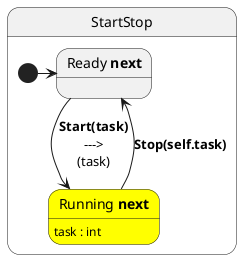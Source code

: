 @startuml
state StartStop{
  [*] -> Ready
  state "Ready **next**" as Ready
  state "Running **next**" as Running #yellow : task : int
  Ready --> Running : **Start(task)**\n--->\n(task)
  Running --> Ready : **Stop(self.task)**
}
@enduml